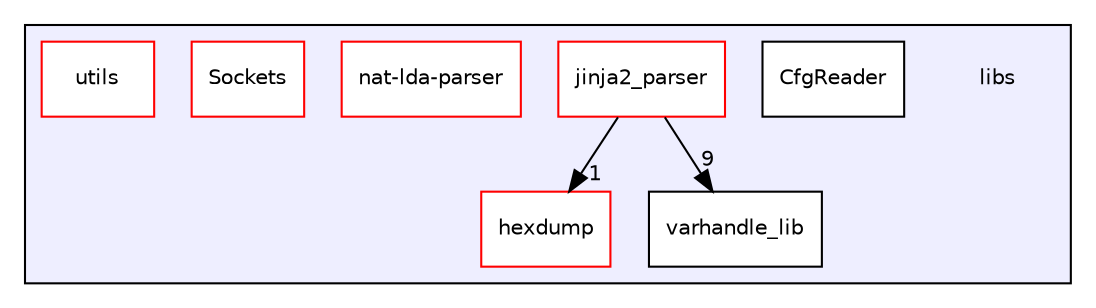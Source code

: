 digraph "libs" {
  compound=true
  node [ fontsize="10", fontname="Helvetica"];
  edge [ labelfontsize="10", labelfontname="Helvetica"];
  subgraph clusterdir_6719ab1f1f7655efc2fa43f7eb574fd1 {
    graph [ bgcolor="#eeeeff", pencolor="black", label="" URL="dir_6719ab1f1f7655efc2fa43f7eb574fd1.html"];
    dir_6719ab1f1f7655efc2fa43f7eb574fd1 [shape=plaintext label="libs"];
    dir_4985bd4e35f6deb391ee27ccccd36595 [shape=box label="CfgReader" color="black" fillcolor="white" style="filled" URL="dir_4985bd4e35f6deb391ee27ccccd36595.html"];
    dir_3133c3053a555820e615f8c301681037 [shape=box label="hexdump" color="red" fillcolor="white" style="filled" URL="dir_3133c3053a555820e615f8c301681037.html"];
    dir_c9d53dc7d32c80d80613dc74ac355981 [shape=box label="jinja2_parser" color="red" fillcolor="white" style="filled" URL="dir_c9d53dc7d32c80d80613dc74ac355981.html"];
    dir_20790db619c66ff3d728ed3ba61023f3 [shape=box label="nat-lda-parser" color="red" fillcolor="white" style="filled" URL="dir_20790db619c66ff3d728ed3ba61023f3.html"];
    dir_6516984da099af4fa6f7f803a95a25e3 [shape=box label="Sockets" color="red" fillcolor="white" style="filled" URL="dir_6516984da099af4fa6f7f803a95a25e3.html"];
    dir_536c271ae5a55ac6615492af81b56ab0 [shape=box label="utils" color="red" fillcolor="white" style="filled" URL="dir_536c271ae5a55ac6615492af81b56ab0.html"];
    dir_fe3c9234374684661bd6cd9c749b6237 [shape=box label="varhandle_lib" color="black" fillcolor="white" style="filled" URL="dir_fe3c9234374684661bd6cd9c749b6237.html"];
  }
  dir_c9d53dc7d32c80d80613dc74ac355981->dir_3133c3053a555820e615f8c301681037 [headlabel="1", labeldistance=1.5 headhref="dir_000005_000003.html"];
  dir_c9d53dc7d32c80d80613dc74ac355981->dir_fe3c9234374684661bd6cd9c749b6237 [headlabel="9", labeldistance=1.5 headhref="dir_000005_000020.html"];
}
